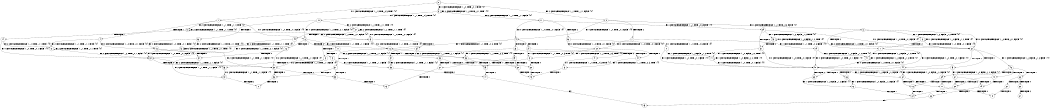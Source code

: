 digraph BCG {
size = "7, 10.5";
center = TRUE;
node [shape = circle];
0 [peripheries = 2];
0 -> 1 [label = "EX !1 !ATOMIC_EXCH_BRANCH (1, +1, TRUE, +0, 3, TRUE) !{0}"];
0 -> 2 [label = "EX !2 !ATOMIC_EXCH_BRANCH (1, +1, TRUE, +1, 1, FALSE) !{0}"];
0 -> 3 [label = "EX !0 !ATOMIC_EXCH_BRANCH (1, +0, TRUE, +0, 1, TRUE) !{0}"];
1 -> 4 [label = "TERMINATE !1"];
1 -> 5 [label = "EX !2 !ATOMIC_EXCH_BRANCH (1, +1, TRUE, +1, 1, TRUE) !{0}"];
1 -> 6 [label = "EX !0 !ATOMIC_EXCH_BRANCH (1, +0, TRUE, +0, 1, FALSE) !{0}"];
2 -> 7 [label = "TERMINATE !2"];
2 -> 8 [label = "EX !1 !ATOMIC_EXCH_BRANCH (1, +1, TRUE, +0, 3, FALSE) !{0}"];
2 -> 9 [label = "EX !0 !ATOMIC_EXCH_BRANCH (1, +0, TRUE, +0, 1, FALSE) !{0}"];
3 -> 10 [label = "EX !1 !ATOMIC_EXCH_BRANCH (1, +1, TRUE, +0, 3, TRUE) !{0}"];
3 -> 11 [label = "EX !2 !ATOMIC_EXCH_BRANCH (1, +1, TRUE, +1, 1, FALSE) !{0}"];
3 -> 3 [label = "EX !0 !ATOMIC_EXCH_BRANCH (1, +0, TRUE, +0, 1, TRUE) !{0}"];
4 -> 12 [label = "EX !2 !ATOMIC_EXCH_BRANCH (1, +1, TRUE, +1, 1, TRUE) !{0}"];
4 -> 13 [label = "EX !0 !ATOMIC_EXCH_BRANCH (1, +0, TRUE, +0, 1, FALSE) !{0}"];
5 -> 14 [label = "TERMINATE !1"];
5 -> 15 [label = "EX !0 !ATOMIC_EXCH_BRANCH (1, +0, TRUE, +0, 1, FALSE) !{0}"];
5 -> 5 [label = "EX !2 !ATOMIC_EXCH_BRANCH (1, +1, TRUE, +1, 1, TRUE) !{0}"];
6 -> 16 [label = "TERMINATE !1"];
6 -> 17 [label = "TERMINATE !0"];
6 -> 18 [label = "EX !2 !ATOMIC_EXCH_BRANCH (1, +1, TRUE, +1, 1, FALSE) !{0}"];
7 -> 19 [label = "EX !1 !ATOMIC_EXCH_BRANCH (1, +1, TRUE, +0, 3, FALSE) !{0}"];
7 -> 20 [label = "EX !0 !ATOMIC_EXCH_BRANCH (1, +0, TRUE, +0, 1, FALSE) !{0}"];
8 -> 21 [label = "TERMINATE !2"];
8 -> 22 [label = "EX !0 !ATOMIC_EXCH_BRANCH (1, +0, TRUE, +0, 1, FALSE) !{0}"];
8 -> 23 [label = "EX !1 !ATOMIC_EXCH_BRANCH (1, +0, FALSE, +1, 2, TRUE) !{0}"];
9 -> 24 [label = "TERMINATE !2"];
9 -> 25 [label = "TERMINATE !0"];
9 -> 18 [label = "EX !1 !ATOMIC_EXCH_BRANCH (1, +1, TRUE, +0, 3, TRUE) !{0}"];
10 -> 26 [label = "TERMINATE !1"];
10 -> 27 [label = "EX !2 !ATOMIC_EXCH_BRANCH (1, +1, TRUE, +1, 1, TRUE) !{0}"];
10 -> 6 [label = "EX !0 !ATOMIC_EXCH_BRANCH (1, +0, TRUE, +0, 1, FALSE) !{0}"];
11 -> 28 [label = "TERMINATE !2"];
11 -> 29 [label = "EX !1 !ATOMIC_EXCH_BRANCH (1, +1, TRUE, +0, 3, FALSE) !{0}"];
11 -> 9 [label = "EX !0 !ATOMIC_EXCH_BRANCH (1, +0, TRUE, +0, 1, FALSE) !{0}"];
12 -> 30 [label = "EX !0 !ATOMIC_EXCH_BRANCH (1, +0, TRUE, +0, 1, FALSE) !{0}"];
12 -> 12 [label = "EX !2 !ATOMIC_EXCH_BRANCH (1, +1, TRUE, +1, 1, TRUE) !{0}"];
13 -> 31 [label = "TERMINATE !0"];
13 -> 32 [label = "EX !2 !ATOMIC_EXCH_BRANCH (1, +1, TRUE, +1, 1, FALSE) !{0}"];
14 -> 30 [label = "EX !0 !ATOMIC_EXCH_BRANCH (1, +0, TRUE, +0, 1, FALSE) !{0}"];
14 -> 12 [label = "EX !2 !ATOMIC_EXCH_BRANCH (1, +1, TRUE, +1, 1, TRUE) !{0}"];
15 -> 33 [label = "TERMINATE !1"];
15 -> 34 [label = "TERMINATE !0"];
15 -> 18 [label = "EX !2 !ATOMIC_EXCH_BRANCH (1, +1, TRUE, +1, 1, FALSE) !{0}"];
16 -> 31 [label = "TERMINATE !0"];
16 -> 32 [label = "EX !2 !ATOMIC_EXCH_BRANCH (1, +1, TRUE, +1, 1, FALSE) !{0}"];
17 -> 35 [label = "TERMINATE !1"];
17 -> 36 [label = "EX !2 !ATOMIC_EXCH_BRANCH (1, +1, TRUE, +1, 1, FALSE) !{1}"];
18 -> 37 [label = "TERMINATE !1"];
18 -> 38 [label = "TERMINATE !2"];
18 -> 39 [label = "TERMINATE !0"];
19 -> 40 [label = "EX !0 !ATOMIC_EXCH_BRANCH (1, +0, TRUE, +0, 1, FALSE) !{0}"];
19 -> 41 [label = "EX !1 !ATOMIC_EXCH_BRANCH (1, +0, FALSE, +1, 2, TRUE) !{0}"];
20 -> 42 [label = "TERMINATE !0"];
20 -> 43 [label = "EX !1 !ATOMIC_EXCH_BRANCH (1, +1, TRUE, +0, 3, TRUE) !{0}"];
21 -> 40 [label = "EX !0 !ATOMIC_EXCH_BRANCH (1, +0, TRUE, +0, 1, FALSE) !{0}"];
21 -> 41 [label = "EX !1 !ATOMIC_EXCH_BRANCH (1, +0, FALSE, +1, 2, TRUE) !{0}"];
22 -> 44 [label = "TERMINATE !2"];
22 -> 45 [label = "TERMINATE !0"];
22 -> 46 [label = "EX !1 !ATOMIC_EXCH_BRANCH (1, +0, FALSE, +1, 2, FALSE) !{0}"];
23 -> 21 [label = "TERMINATE !2"];
23 -> 22 [label = "EX !0 !ATOMIC_EXCH_BRANCH (1, +0, TRUE, +0, 1, FALSE) !{0}"];
23 -> 23 [label = "EX !1 !ATOMIC_EXCH_BRANCH (1, +0, FALSE, +1, 2, TRUE) !{0}"];
24 -> 42 [label = "TERMINATE !0"];
24 -> 43 [label = "EX !1 !ATOMIC_EXCH_BRANCH (1, +1, TRUE, +0, 3, TRUE) !{0}"];
25 -> 47 [label = "TERMINATE !2"];
25 -> 36 [label = "EX !1 !ATOMIC_EXCH_BRANCH (1, +1, TRUE, +0, 3, TRUE) !{1}"];
26 -> 48 [label = "EX !2 !ATOMIC_EXCH_BRANCH (1, +1, TRUE, +1, 1, TRUE) !{0}"];
26 -> 13 [label = "EX !0 !ATOMIC_EXCH_BRANCH (1, +0, TRUE, +0, 1, FALSE) !{0}"];
27 -> 49 [label = "TERMINATE !1"];
27 -> 27 [label = "EX !2 !ATOMIC_EXCH_BRANCH (1, +1, TRUE, +1, 1, TRUE) !{0}"];
27 -> 15 [label = "EX !0 !ATOMIC_EXCH_BRANCH (1, +0, TRUE, +0, 1, FALSE) !{0}"];
28 -> 50 [label = "EX !1 !ATOMIC_EXCH_BRANCH (1, +1, TRUE, +0, 3, FALSE) !{0}"];
28 -> 20 [label = "EX !0 !ATOMIC_EXCH_BRANCH (1, +0, TRUE, +0, 1, FALSE) !{0}"];
29 -> 51 [label = "TERMINATE !2"];
29 -> 52 [label = "EX !1 !ATOMIC_EXCH_BRANCH (1, +0, FALSE, +1, 2, TRUE) !{0}"];
29 -> 22 [label = "EX !0 !ATOMIC_EXCH_BRANCH (1, +0, TRUE, +0, 1, FALSE) !{0}"];
30 -> 53 [label = "TERMINATE !0"];
30 -> 32 [label = "EX !2 !ATOMIC_EXCH_BRANCH (1, +1, TRUE, +1, 1, FALSE) !{0}"];
31 -> 54 [label = "EX !2 !ATOMIC_EXCH_BRANCH (1, +1, TRUE, +1, 1, FALSE) !{1}"];
32 -> 55 [label = "TERMINATE !2"];
32 -> 56 [label = "TERMINATE !0"];
33 -> 53 [label = "TERMINATE !0"];
33 -> 32 [label = "EX !2 !ATOMIC_EXCH_BRANCH (1, +1, TRUE, +1, 1, FALSE) !{0}"];
34 -> 57 [label = "TERMINATE !1"];
34 -> 36 [label = "EX !2 !ATOMIC_EXCH_BRANCH (1, +1, TRUE, +1, 1, FALSE) !{1}"];
35 -> 58 [label = "EX !2 !ATOMIC_EXCH_BRANCH (1, +1, TRUE, +1, 1, FALSE) !{2}"];
36 -> 59 [label = "TERMINATE !1"];
36 -> 60 [label = "TERMINATE !2"];
37 -> 55 [label = "TERMINATE !2"];
37 -> 56 [label = "TERMINATE !0"];
38 -> 61 [label = "TERMINATE !1"];
38 -> 62 [label = "TERMINATE !0"];
39 -> 59 [label = "TERMINATE !1"];
39 -> 60 [label = "TERMINATE !2"];
40 -> 63 [label = "TERMINATE !0"];
40 -> 64 [label = "EX !1 !ATOMIC_EXCH_BRANCH (1, +0, FALSE, +1, 2, FALSE) !{0}"];
41 -> 40 [label = "EX !0 !ATOMIC_EXCH_BRANCH (1, +0, TRUE, +0, 1, FALSE) !{0}"];
41 -> 41 [label = "EX !1 !ATOMIC_EXCH_BRANCH (1, +0, FALSE, +1, 2, TRUE) !{0}"];
42 -> 65 [label = "EX !1 !ATOMIC_EXCH_BRANCH (1, +1, TRUE, +0, 3, TRUE) !{1}"];
43 -> 61 [label = "TERMINATE !1"];
43 -> 62 [label = "TERMINATE !0"];
44 -> 63 [label = "TERMINATE !0"];
44 -> 64 [label = "EX !1 !ATOMIC_EXCH_BRANCH (1, +0, FALSE, +1, 2, FALSE) !{0}"];
45 -> 66 [label = "TERMINATE !2"];
45 -> 67 [label = "EX !1 !ATOMIC_EXCH_BRANCH (1, +0, FALSE, +1, 2, FALSE) !{1}"];
46 -> 68 [label = "TERMINATE !1"];
46 -> 69 [label = "TERMINATE !2"];
46 -> 70 [label = "TERMINATE !0"];
47 -> 65 [label = "EX !1 !ATOMIC_EXCH_BRANCH (1, +1, TRUE, +0, 3, TRUE) !{1}"];
48 -> 48 [label = "EX !2 !ATOMIC_EXCH_BRANCH (1, +1, TRUE, +1, 1, TRUE) !{0}"];
48 -> 30 [label = "EX !0 !ATOMIC_EXCH_BRANCH (1, +0, TRUE, +0, 1, FALSE) !{0}"];
49 -> 48 [label = "EX !2 !ATOMIC_EXCH_BRANCH (1, +1, TRUE, +1, 1, TRUE) !{0}"];
49 -> 30 [label = "EX !0 !ATOMIC_EXCH_BRANCH (1, +0, TRUE, +0, 1, FALSE) !{0}"];
50 -> 71 [label = "EX !1 !ATOMIC_EXCH_BRANCH (1, +0, FALSE, +1, 2, TRUE) !{0}"];
50 -> 40 [label = "EX !0 !ATOMIC_EXCH_BRANCH (1, +0, TRUE, +0, 1, FALSE) !{0}"];
51 -> 71 [label = "EX !1 !ATOMIC_EXCH_BRANCH (1, +0, FALSE, +1, 2, TRUE) !{0}"];
51 -> 40 [label = "EX !0 !ATOMIC_EXCH_BRANCH (1, +0, TRUE, +0, 1, FALSE) !{0}"];
52 -> 51 [label = "TERMINATE !2"];
52 -> 52 [label = "EX !1 !ATOMIC_EXCH_BRANCH (1, +0, FALSE, +1, 2, TRUE) !{0}"];
52 -> 22 [label = "EX !0 !ATOMIC_EXCH_BRANCH (1, +0, TRUE, +0, 1, FALSE) !{0}"];
53 -> 54 [label = "EX !2 !ATOMIC_EXCH_BRANCH (1, +1, TRUE, +1, 1, FALSE) !{1}"];
54 -> 72 [label = "TERMINATE !2"];
55 -> 73 [label = "TERMINATE !0"];
56 -> 72 [label = "TERMINATE !2"];
57 -> 58 [label = "EX !2 !ATOMIC_EXCH_BRANCH (1, +1, TRUE, +1, 1, FALSE) !{2}"];
58 -> 74 [label = "TERMINATE !2"];
59 -> 74 [label = "TERMINATE !2"];
60 -> 75 [label = "TERMINATE !1"];
61 -> 73 [label = "TERMINATE !0"];
62 -> 75 [label = "TERMINATE !1"];
63 -> 76 [label = "EX !1 !ATOMIC_EXCH_BRANCH (1, +0, FALSE, +1, 2, FALSE) !{1}"];
64 -> 77 [label = "TERMINATE !1"];
64 -> 78 [label = "TERMINATE !0"];
65 -> 75 [label = "TERMINATE !1"];
66 -> 76 [label = "EX !1 !ATOMIC_EXCH_BRANCH (1, +0, FALSE, +1, 2, FALSE) !{1}"];
67 -> 79 [label = "TERMINATE !1"];
67 -> 80 [label = "TERMINATE !2"];
68 -> 81 [label = "TERMINATE !2"];
68 -> 82 [label = "TERMINATE !0"];
69 -> 77 [label = "TERMINATE !1"];
69 -> 78 [label = "TERMINATE !0"];
70 -> 79 [label = "TERMINATE !1"];
70 -> 80 [label = "TERMINATE !2"];
71 -> 71 [label = "EX !1 !ATOMIC_EXCH_BRANCH (1, +0, FALSE, +1, 2, TRUE) !{0}"];
71 -> 40 [label = "EX !0 !ATOMIC_EXCH_BRANCH (1, +0, TRUE, +0, 1, FALSE) !{0}"];
74 -> 83 [label = "exit"];
76 -> 84 [label = "TERMINATE !1"];
77 -> 85 [label = "TERMINATE !0"];
78 -> 84 [label = "TERMINATE !1"];
79 -> 86 [label = "TERMINATE !2"];
80 -> 84 [label = "TERMINATE !1"];
81 -> 85 [label = "TERMINATE !0"];
82 -> 87 [label = "TERMINATE !2"];
86 -> 83 [label = "exit"];
}
